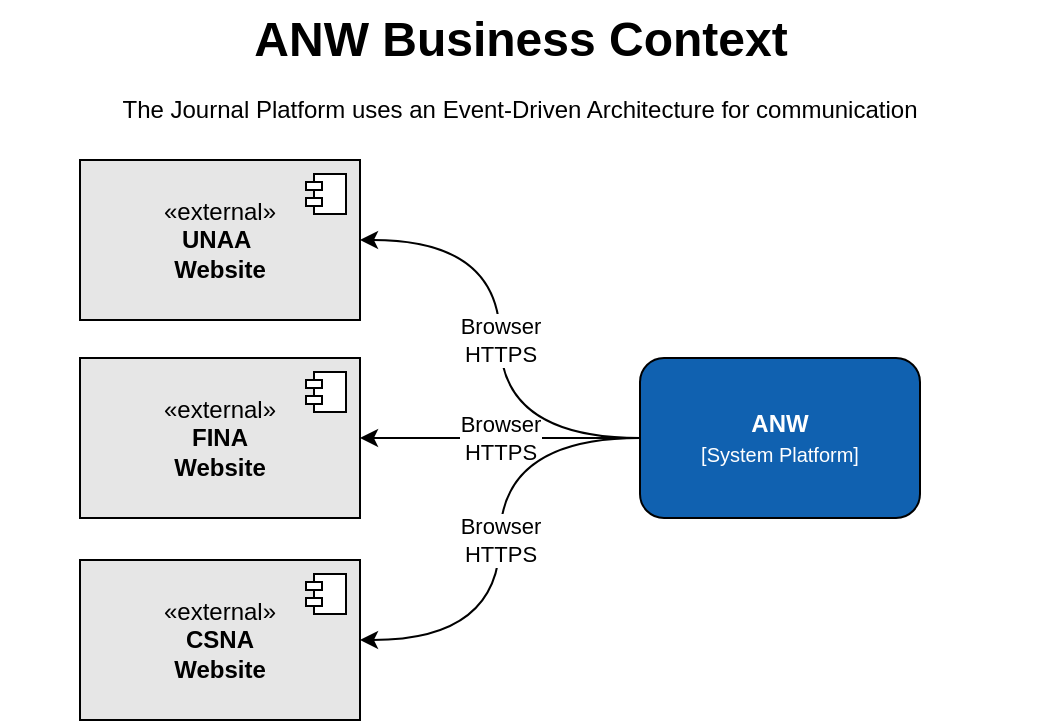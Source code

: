 <mxfile version="26.1.1">
  <diagram name="Page-1" id="5YDVeAiDMqFRkuZVFdcP">
    <mxGraphModel dx="938" dy="727" grid="1" gridSize="10" guides="1" tooltips="1" connect="1" arrows="1" fold="1" page="1" pageScale="1" pageWidth="850" pageHeight="1100" math="0" shadow="0">
      <root>
        <mxCell id="0" />
        <mxCell id="1" parent="0" />
        <mxCell id="eP7QuQ9XPI-PK0VuXg0I-26" value="&lt;b&gt;&lt;font style=&quot;color: rgb(255, 255, 255);&quot;&gt;ANW&lt;/font&gt;&lt;/b&gt;&lt;div&gt;&lt;font style=&quot;font-size: 10px; color: rgb(255, 255, 255);&quot;&gt;[System Platform]&lt;/font&gt;&lt;/div&gt;" style="rounded=1;whiteSpace=wrap;html=1;fillColor=#1061B0;" parent="1" vertex="1">
          <mxGeometry x="320" y="179" width="140" height="80" as="geometry" />
        </mxCell>
        <mxCell id="m3zjqHu34r-lu_J2Bqki-4" value="&lt;font&gt;«&lt;/font&gt;external»&lt;br&gt;&lt;b&gt;UNAA&amp;nbsp;&lt;/b&gt;&lt;div&gt;&lt;b&gt;Website&lt;/b&gt;&lt;/div&gt;" style="html=1;dropTarget=0;whiteSpace=wrap;fillColor=#E6E6E6;" vertex="1" parent="1">
          <mxGeometry x="40" y="80" width="140" height="80" as="geometry" />
        </mxCell>
        <mxCell id="m3zjqHu34r-lu_J2Bqki-5" value="" style="shape=module;jettyWidth=8;jettyHeight=4;" vertex="1" parent="m3zjqHu34r-lu_J2Bqki-4">
          <mxGeometry x="1" width="20" height="20" relative="1" as="geometry">
            <mxPoint x="-27" y="7" as="offset" />
          </mxGeometry>
        </mxCell>
        <mxCell id="m3zjqHu34r-lu_J2Bqki-14" value="Browser&lt;div&gt;HTTPS&lt;/div&gt;" style="edgeStyle=orthogonalEdgeStyle;rounded=0;orthogonalLoop=1;jettySize=auto;html=1;entryX=0;entryY=0.5;entryDx=0;entryDy=0;startArrow=classic;startFill=1;endArrow=none;" edge="1" parent="1" source="m3zjqHu34r-lu_J2Bqki-6" target="eP7QuQ9XPI-PK0VuXg0I-26">
          <mxGeometry relative="1" as="geometry">
            <mxPoint x="280" y="219" as="targetPoint" />
          </mxGeometry>
        </mxCell>
        <mxCell id="m3zjqHu34r-lu_J2Bqki-6" value="&lt;font&gt;«&lt;/font&gt;external»&lt;br&gt;&lt;b&gt;FINA&lt;/b&gt;&lt;div&gt;&lt;b&gt;Website&lt;/b&gt;&lt;/div&gt;" style="html=1;dropTarget=0;whiteSpace=wrap;fillColor=#E6E6E6;" vertex="1" parent="1">
          <mxGeometry x="40" y="179" width="140" height="80" as="geometry" />
        </mxCell>
        <mxCell id="m3zjqHu34r-lu_J2Bqki-7" value="" style="shape=module;jettyWidth=8;jettyHeight=4;" vertex="1" parent="m3zjqHu34r-lu_J2Bqki-6">
          <mxGeometry x="1" width="20" height="20" relative="1" as="geometry">
            <mxPoint x="-27" y="7" as="offset" />
          </mxGeometry>
        </mxCell>
        <mxCell id="m3zjqHu34r-lu_J2Bqki-15" value="Browser&lt;div&gt;HTTPS&lt;/div&gt;" style="edgeStyle=orthogonalEdgeStyle;rounded=0;orthogonalLoop=1;jettySize=auto;html=1;entryX=0;entryY=0.5;entryDx=0;entryDy=0;curved=1;endArrow=none;startFill=1;startArrow=classic;" edge="1" parent="1" source="m3zjqHu34r-lu_J2Bqki-8" target="eP7QuQ9XPI-PK0VuXg0I-26">
          <mxGeometry relative="1" as="geometry">
            <mxPoint x="280" y="219" as="targetPoint" />
          </mxGeometry>
        </mxCell>
        <mxCell id="m3zjqHu34r-lu_J2Bqki-8" value="&lt;font&gt;«&lt;/font&gt;external»&lt;br&gt;&lt;b&gt;CSNA&lt;/b&gt;&lt;div&gt;&lt;b&gt;Website&lt;/b&gt;&lt;/div&gt;" style="html=1;dropTarget=0;whiteSpace=wrap;fillColor=#E6E6E6;" vertex="1" parent="1">
          <mxGeometry x="40" y="280" width="140" height="80" as="geometry" />
        </mxCell>
        <mxCell id="m3zjqHu34r-lu_J2Bqki-9" value="" style="shape=module;jettyWidth=8;jettyHeight=4;" vertex="1" parent="m3zjqHu34r-lu_J2Bqki-8">
          <mxGeometry x="1" width="20" height="20" relative="1" as="geometry">
            <mxPoint x="-27" y="7" as="offset" />
          </mxGeometry>
        </mxCell>
        <mxCell id="m3zjqHu34r-lu_J2Bqki-12" value="Browser&lt;div&gt;HTTPS&lt;/div&gt;" style="edgeStyle=orthogonalEdgeStyle;rounded=0;orthogonalLoop=1;jettySize=auto;html=1;entryX=0;entryY=0.5;entryDx=0;entryDy=0;curved=1;startArrow=classic;startFill=1;endArrow=none;" edge="1" parent="1" source="m3zjqHu34r-lu_J2Bqki-4" target="eP7QuQ9XPI-PK0VuXg0I-26">
          <mxGeometry relative="1" as="geometry">
            <mxPoint x="280" y="219" as="targetPoint" />
          </mxGeometry>
        </mxCell>
        <mxCell id="m3zjqHu34r-lu_J2Bqki-40" value="Title" style="" parent="0" />
        <mxCell id="m3zjqHu34r-lu_J2Bqki-41" value="ANW Business Context" style="text;strokeColor=none;fillColor=none;html=1;fontSize=24;fontStyle=1;verticalAlign=middle;align=center;" vertex="1" parent="m3zjqHu34r-lu_J2Bqki-40">
          <mxGeometry width="520" height="40" as="geometry" />
        </mxCell>
        <mxCell id="m3zjqHu34r-lu_J2Bqki-43" value="The Journal Platform uses an Event-Driven Architecture for communication" style="text;html=1;align=center;verticalAlign=middle;whiteSpace=wrap;rounded=0;" vertex="1" parent="m3zjqHu34r-lu_J2Bqki-40">
          <mxGeometry y="40" width="520" height="30" as="geometry" />
        </mxCell>
      </root>
    </mxGraphModel>
  </diagram>
</mxfile>
